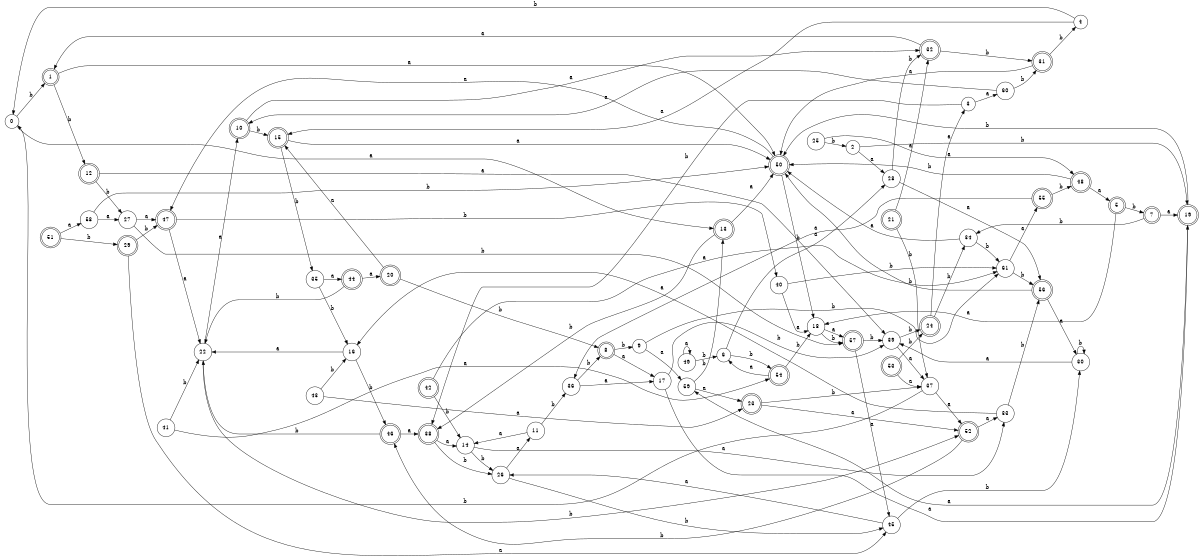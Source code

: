 digraph n50_3 {
__start0 [label="" shape="none"];

rankdir=LR;
size="8,5";

s0 [style="filled", color="black", fillcolor="white" shape="circle", label="0"];
s1 [style="rounded,filled", color="black", fillcolor="white" shape="doublecircle", label="1"];
s2 [style="filled", color="black", fillcolor="white" shape="circle", label="2"];
s3 [style="filled", color="black", fillcolor="white" shape="circle", label="3"];
s4 [style="filled", color="black", fillcolor="white" shape="circle", label="4"];
s5 [style="rounded,filled", color="black", fillcolor="white" shape="doublecircle", label="5"];
s6 [style="filled", color="black", fillcolor="white" shape="circle", label="6"];
s7 [style="rounded,filled", color="black", fillcolor="white" shape="doublecircle", label="7"];
s8 [style="rounded,filled", color="black", fillcolor="white" shape="doublecircle", label="8"];
s9 [style="filled", color="black", fillcolor="white" shape="circle", label="9"];
s10 [style="rounded,filled", color="black", fillcolor="white" shape="doublecircle", label="10"];
s11 [style="filled", color="black", fillcolor="white" shape="circle", label="11"];
s12 [style="rounded,filled", color="black", fillcolor="white" shape="doublecircle", label="12"];
s13 [style="rounded,filled", color="black", fillcolor="white" shape="doublecircle", label="13"];
s14 [style="filled", color="black", fillcolor="white" shape="circle", label="14"];
s15 [style="rounded,filled", color="black", fillcolor="white" shape="doublecircle", label="15"];
s16 [style="filled", color="black", fillcolor="white" shape="circle", label="16"];
s17 [style="filled", color="black", fillcolor="white" shape="circle", label="17"];
s18 [style="filled", color="black", fillcolor="white" shape="circle", label="18"];
s19 [style="rounded,filled", color="black", fillcolor="white" shape="doublecircle", label="19"];
s20 [style="rounded,filled", color="black", fillcolor="white" shape="doublecircle", label="20"];
s21 [style="rounded,filled", color="black", fillcolor="white" shape="doublecircle", label="21"];
s22 [style="filled", color="black", fillcolor="white" shape="circle", label="22"];
s23 [style="rounded,filled", color="black", fillcolor="white" shape="doublecircle", label="23"];
s24 [style="rounded,filled", color="black", fillcolor="white" shape="doublecircle", label="24"];
s25 [style="filled", color="black", fillcolor="white" shape="circle", label="25"];
s26 [style="filled", color="black", fillcolor="white" shape="circle", label="26"];
s27 [style="filled", color="black", fillcolor="white" shape="circle", label="27"];
s28 [style="filled", color="black", fillcolor="white" shape="circle", label="28"];
s29 [style="rounded,filled", color="black", fillcolor="white" shape="doublecircle", label="29"];
s30 [style="filled", color="black", fillcolor="white" shape="circle", label="30"];
s31 [style="rounded,filled", color="black", fillcolor="white" shape="doublecircle", label="31"];
s32 [style="rounded,filled", color="black", fillcolor="white" shape="doublecircle", label="32"];
s33 [style="filled", color="black", fillcolor="white" shape="circle", label="33"];
s34 [style="filled", color="black", fillcolor="white" shape="circle", label="34"];
s35 [style="filled", color="black", fillcolor="white" shape="circle", label="35"];
s36 [style="filled", color="black", fillcolor="white" shape="circle", label="36"];
s37 [style="filled", color="black", fillcolor="white" shape="circle", label="37"];
s38 [style="rounded,filled", color="black", fillcolor="white" shape="doublecircle", label="38"];
s39 [style="filled", color="black", fillcolor="white" shape="circle", label="39"];
s40 [style="filled", color="black", fillcolor="white" shape="circle", label="40"];
s41 [style="filled", color="black", fillcolor="white" shape="circle", label="41"];
s42 [style="rounded,filled", color="black", fillcolor="white" shape="doublecircle", label="42"];
s43 [style="filled", color="black", fillcolor="white" shape="circle", label="43"];
s44 [style="rounded,filled", color="black", fillcolor="white" shape="doublecircle", label="44"];
s45 [style="filled", color="black", fillcolor="white" shape="circle", label="45"];
s46 [style="rounded,filled", color="black", fillcolor="white" shape="doublecircle", label="46"];
s47 [style="rounded,filled", color="black", fillcolor="white" shape="doublecircle", label="47"];
s48 [style="rounded,filled", color="black", fillcolor="white" shape="doublecircle", label="48"];
s49 [style="filled", color="black", fillcolor="white" shape="circle", label="49"];
s50 [style="rounded,filled", color="black", fillcolor="white" shape="doublecircle", label="50"];
s51 [style="rounded,filled", color="black", fillcolor="white" shape="doublecircle", label="51"];
s52 [style="rounded,filled", color="black", fillcolor="white" shape="doublecircle", label="52"];
s53 [style="rounded,filled", color="black", fillcolor="white" shape="doublecircle", label="53"];
s54 [style="rounded,filled", color="black", fillcolor="white" shape="doublecircle", label="54"];
s55 [style="rounded,filled", color="black", fillcolor="white" shape="doublecircle", label="55"];
s56 [style="rounded,filled", color="black", fillcolor="white" shape="doublecircle", label="56"];
s57 [style="rounded,filled", color="black", fillcolor="white" shape="doublecircle", label="57"];
s58 [style="filled", color="black", fillcolor="white" shape="circle", label="58"];
s59 [style="filled", color="black", fillcolor="white" shape="circle", label="59"];
s60 [style="filled", color="black", fillcolor="white" shape="circle", label="60"];
s61 [style="filled", color="black", fillcolor="white" shape="circle", label="61"];
s0 -> s13 [label="a"];
s0 -> s1 [label="b"];
s1 -> s50 [label="a"];
s1 -> s12 [label="b"];
s2 -> s28 [label="a"];
s2 -> s19 [label="b"];
s3 -> s60 [label="a"];
s3 -> s38 [label="b"];
s4 -> s15 [label="a"];
s4 -> s0 [label="b"];
s5 -> s18 [label="a"];
s5 -> s7 [label="b"];
s6 -> s28 [label="a"];
s6 -> s54 [label="b"];
s7 -> s19 [label="a"];
s7 -> s34 [label="b"];
s8 -> s17 [label="a"];
s8 -> s9 [label="b"];
s9 -> s59 [label="a"];
s9 -> s61 [label="b"];
s10 -> s32 [label="a"];
s10 -> s15 [label="b"];
s11 -> s14 [label="a"];
s11 -> s36 [label="b"];
s12 -> s39 [label="a"];
s12 -> s27 [label="b"];
s13 -> s50 [label="a"];
s13 -> s38 [label="b"];
s14 -> s33 [label="a"];
s14 -> s26 [label="b"];
s15 -> s50 [label="a"];
s15 -> s35 [label="b"];
s16 -> s22 [label="a"];
s16 -> s46 [label="b"];
s17 -> s19 [label="a"];
s17 -> s39 [label="b"];
s18 -> s57 [label="a"];
s18 -> s57 [label="b"];
s19 -> s59 [label="a"];
s19 -> s50 [label="b"];
s20 -> s15 [label="a"];
s20 -> s8 [label="b"];
s21 -> s32 [label="a"];
s21 -> s37 [label="b"];
s22 -> s10 [label="a"];
s22 -> s52 [label="b"];
s23 -> s52 [label="a"];
s23 -> s37 [label="b"];
s24 -> s3 [label="a"];
s24 -> s34 [label="b"];
s25 -> s48 [label="a"];
s25 -> s2 [label="b"];
s26 -> s11 [label="a"];
s26 -> s45 [label="b"];
s27 -> s47 [label="a"];
s27 -> s57 [label="b"];
s28 -> s56 [label="a"];
s28 -> s32 [label="b"];
s29 -> s45 [label="a"];
s29 -> s47 [label="b"];
s30 -> s39 [label="a"];
s30 -> s30 [label="b"];
s31 -> s50 [label="a"];
s31 -> s4 [label="b"];
s32 -> s1 [label="a"];
s32 -> s31 [label="b"];
s33 -> s16 [label="a"];
s33 -> s56 [label="b"];
s34 -> s50 [label="a"];
s34 -> s61 [label="b"];
s35 -> s44 [label="a"];
s35 -> s16 [label="b"];
s36 -> s17 [label="a"];
s36 -> s8 [label="b"];
s37 -> s52 [label="a"];
s37 -> s0 [label="b"];
s38 -> s14 [label="a"];
s38 -> s26 [label="b"];
s39 -> s37 [label="a"];
s39 -> s24 [label="b"];
s40 -> s18 [label="a"];
s40 -> s61 [label="b"];
s41 -> s54 [label="a"];
s41 -> s22 [label="b"];
s42 -> s61 [label="a"];
s42 -> s14 [label="b"];
s43 -> s23 [label="a"];
s43 -> s16 [label="b"];
s44 -> s20 [label="a"];
s44 -> s22 [label="b"];
s45 -> s26 [label="a"];
s45 -> s30 [label="b"];
s46 -> s38 [label="a"];
s46 -> s22 [label="b"];
s47 -> s22 [label="a"];
s47 -> s40 [label="b"];
s48 -> s5 [label="a"];
s48 -> s50 [label="b"];
s49 -> s49 [label="a"];
s49 -> s6 [label="b"];
s50 -> s47 [label="a"];
s50 -> s18 [label="b"];
s51 -> s58 [label="a"];
s51 -> s29 [label="b"];
s52 -> s33 [label="a"];
s52 -> s46 [label="b"];
s53 -> s37 [label="a"];
s53 -> s24 [label="b"];
s54 -> s6 [label="a"];
s54 -> s18 [label="b"];
s55 -> s36 [label="a"];
s55 -> s48 [label="b"];
s56 -> s30 [label="a"];
s56 -> s50 [label="b"];
s57 -> s45 [label="a"];
s57 -> s39 [label="b"];
s58 -> s27 [label="a"];
s58 -> s50 [label="b"];
s59 -> s23 [label="a"];
s59 -> s13 [label="b"];
s60 -> s10 [label="a"];
s60 -> s31 [label="b"];
s61 -> s55 [label="a"];
s61 -> s56 [label="b"];

}